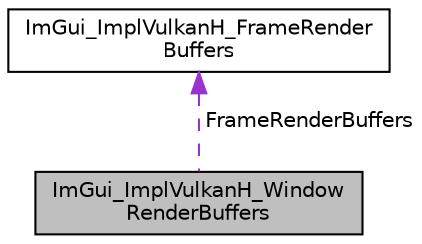 digraph "ImGui_ImplVulkanH_WindowRenderBuffers"
{
 // LATEX_PDF_SIZE
  edge [fontname="Helvetica",fontsize="10",labelfontname="Helvetica",labelfontsize="10"];
  node [fontname="Helvetica",fontsize="10",shape=record];
  Node1 [label="ImGui_ImplVulkanH_Window\lRenderBuffers",height=0.2,width=0.4,color="black", fillcolor="grey75", style="filled", fontcolor="black",tooltip=" "];
  Node2 -> Node1 [dir="back",color="darkorchid3",fontsize="10",style="dashed",label=" FrameRenderBuffers" ,fontname="Helvetica"];
  Node2 [label="ImGui_ImplVulkanH_FrameRender\lBuffers",height=0.2,width=0.4,color="black", fillcolor="white", style="filled",URL="$structImGui__ImplVulkanH__FrameRenderBuffers.html",tooltip=" "];
}
